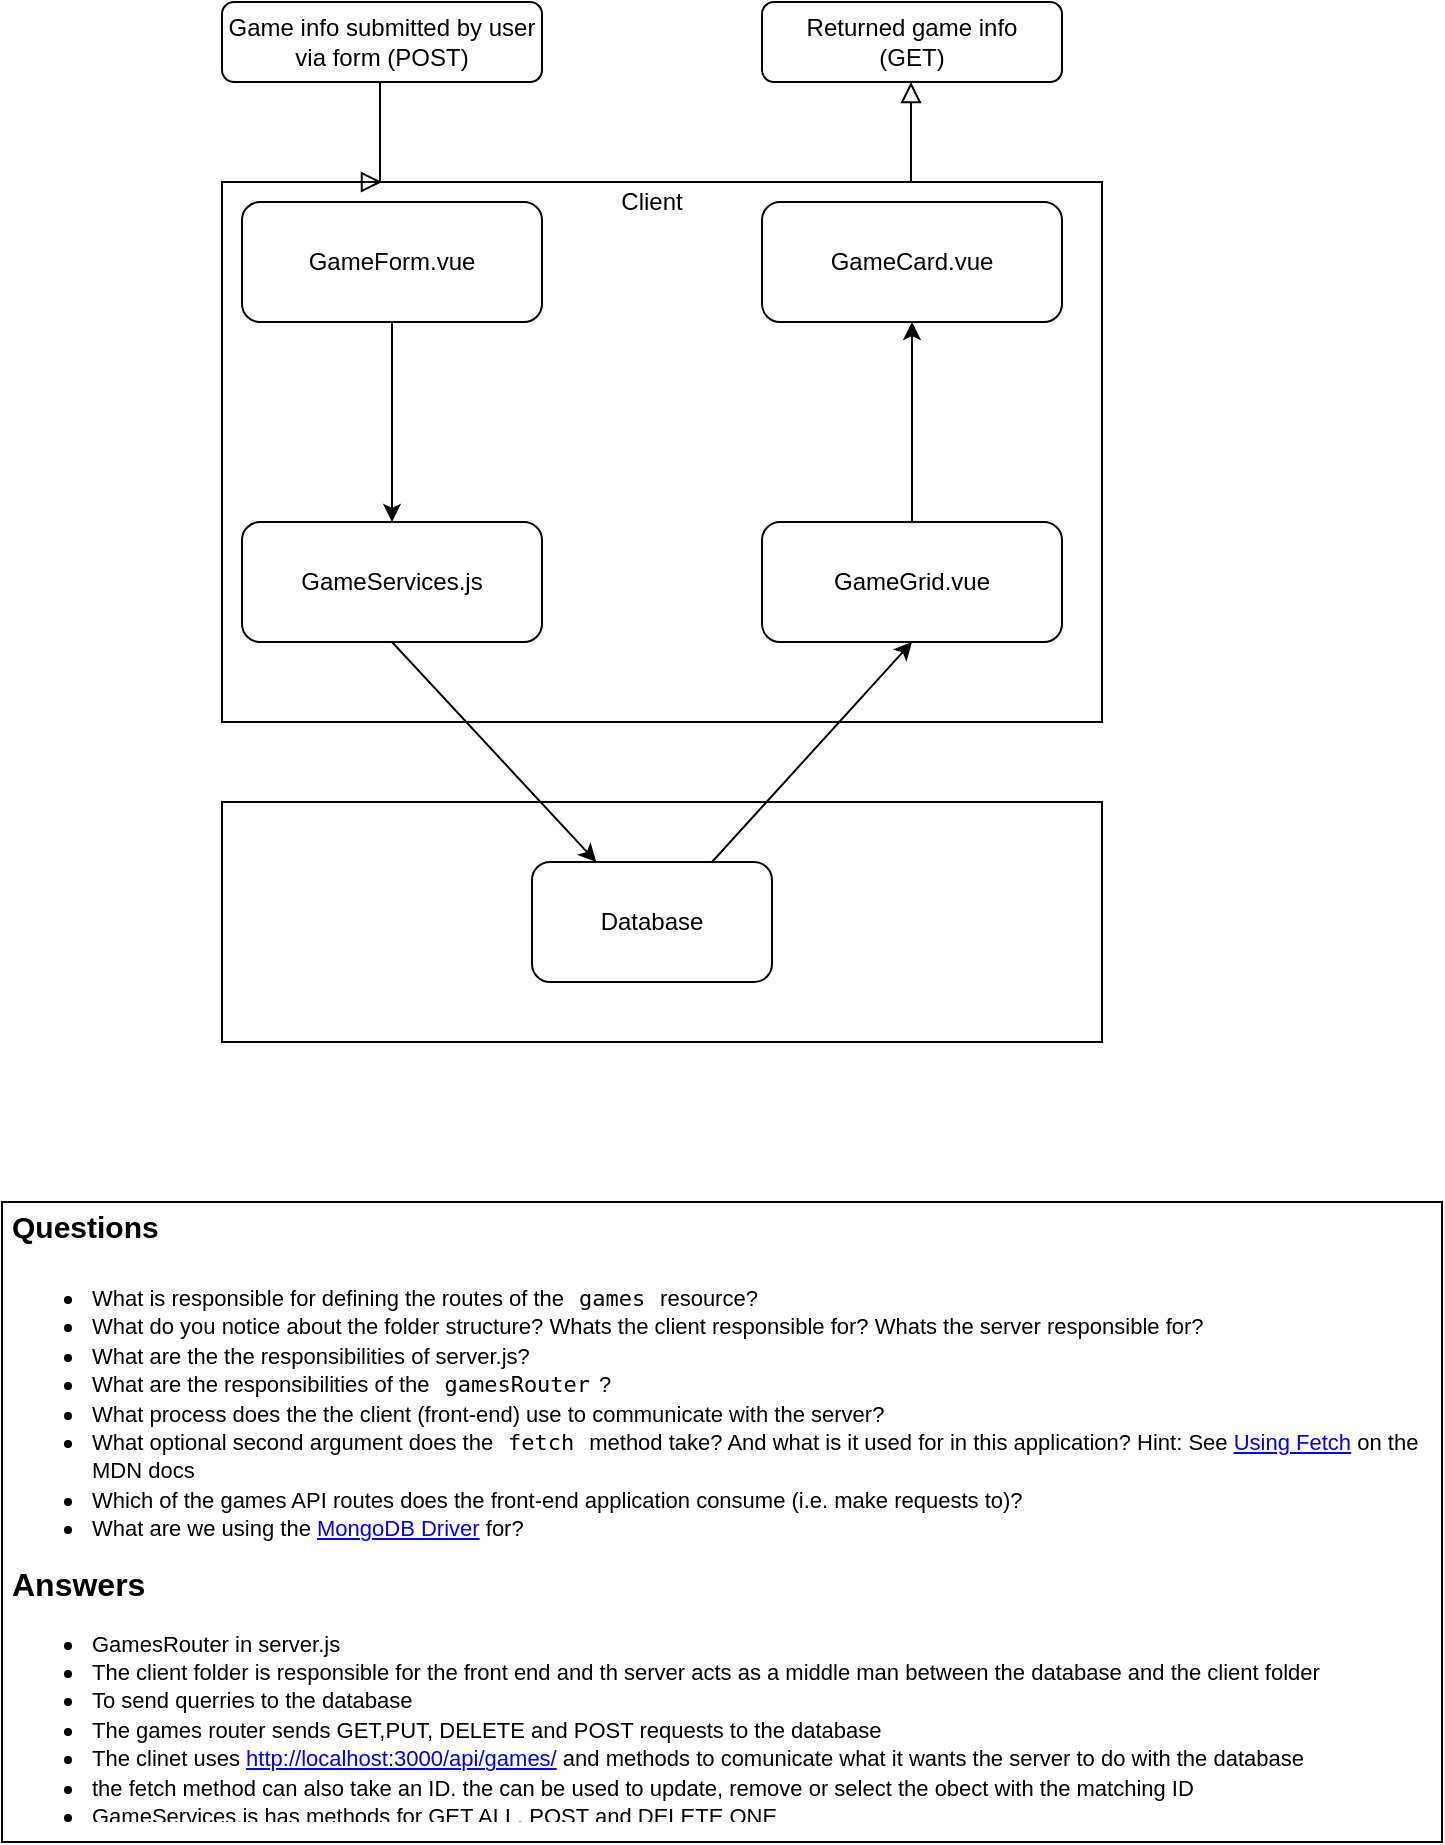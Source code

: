 <mxfile version="14.4.9" type="device"><diagram id="C5RBs43oDa-KdzZeNtuy" name="Page-1"><mxGraphModel dx="931" dy="512" grid="1" gridSize="10" guides="1" tooltips="1" connect="1" arrows="1" fold="1" page="1" pageScale="1" pageWidth="827" pageHeight="1169" math="0" shadow="0"><root><mxCell id="WIyWlLk6GJQsqaUBKTNV-0"/><mxCell id="WIyWlLk6GJQsqaUBKTNV-1" parent="WIyWlLk6GJQsqaUBKTNV-0"/><mxCell id="WIyWlLk6GJQsqaUBKTNV-3" value="Game info submitted by user via form (POST)" style="rounded=1;whiteSpace=wrap;html=1;fontSize=12;glass=0;strokeWidth=1;shadow=0;" parent="WIyWlLk6GJQsqaUBKTNV-1" vertex="1"><mxGeometry x="150" y="80" width="160" height="40" as="geometry"/></mxCell><mxCell id="8a4ZI6I97DHHrQgkjYRu-1" value="" style="rounded=1;whiteSpace=wrap;html=1;" vertex="1" parent="WIyWlLk6GJQsqaUBKTNV-1"><mxGeometry x="420" y="80" width="150" height="40" as="geometry"/></mxCell><mxCell id="8a4ZI6I97DHHrQgkjYRu-3" value="Returned game info (GET)" style="text;html=1;strokeColor=none;fillColor=none;align=center;verticalAlign=middle;whiteSpace=wrap;rounded=0;" vertex="1" parent="WIyWlLk6GJQsqaUBKTNV-1"><mxGeometry x="440" y="90" width="110" height="20" as="geometry"/></mxCell><mxCell id="8a4ZI6I97DHHrQgkjYRu-5" value="" style="rounded=0;whiteSpace=wrap;html=1;" vertex="1" parent="WIyWlLk6GJQsqaUBKTNV-1"><mxGeometry x="150" y="170" width="440" height="270" as="geometry"/></mxCell><mxCell id="8a4ZI6I97DHHrQgkjYRu-8" value="" style="rounded=0;html=1;jettySize=auto;orthogonalLoop=1;fontSize=11;endArrow=block;endFill=0;endSize=8;strokeWidth=1;shadow=0;labelBackgroundColor=none;edgeStyle=orthogonalEdgeStyle;" edge="1" parent="WIyWlLk6GJQsqaUBKTNV-1"><mxGeometry relative="1" as="geometry"><mxPoint x="494.5" y="170" as="sourcePoint"/><mxPoint x="494.5" y="120" as="targetPoint"/><Array as="points"><mxPoint x="494.5" y="140"/><mxPoint x="494.5" y="140"/></Array></mxGeometry></mxCell><mxCell id="8a4ZI6I97DHHrQgkjYRu-9" value="Client" style="text;html=1;strokeColor=none;fillColor=none;align=center;verticalAlign=middle;whiteSpace=wrap;rounded=0;" vertex="1" parent="WIyWlLk6GJQsqaUBKTNV-1"><mxGeometry x="300" y="160" width="130" height="40" as="geometry"/></mxCell><mxCell id="8a4ZI6I97DHHrQgkjYRu-12" value="GameCard.vue" style="rounded=1;whiteSpace=wrap;html=1;" vertex="1" parent="WIyWlLk6GJQsqaUBKTNV-1"><mxGeometry x="420" y="180" width="150" height="60" as="geometry"/></mxCell><mxCell id="8a4ZI6I97DHHrQgkjYRu-13" value="GameForm.vue" style="rounded=1;whiteSpace=wrap;html=1;" vertex="1" parent="WIyWlLk6GJQsqaUBKTNV-1"><mxGeometry x="160" y="180" width="150" height="60" as="geometry"/></mxCell><mxCell id="8a4ZI6I97DHHrQgkjYRu-14" value="" style="rounded=0;html=1;jettySize=auto;orthogonalLoop=1;fontSize=11;endArrow=block;endFill=0;endSize=8;strokeWidth=1;shadow=0;labelBackgroundColor=none;edgeStyle=orthogonalEdgeStyle;exitX=0.5;exitY=1;exitDx=0;exitDy=0;" edge="1" parent="WIyWlLk6GJQsqaUBKTNV-1" source="WIyWlLk6GJQsqaUBKTNV-3"><mxGeometry relative="1" as="geometry"><mxPoint x="230" y="130" as="sourcePoint"/><mxPoint x="230" y="170" as="targetPoint"/><Array as="points"><mxPoint x="229" y="120"/></Array></mxGeometry></mxCell><mxCell id="8a4ZI6I97DHHrQgkjYRu-15" value="GameServices.js" style="rounded=1;whiteSpace=wrap;html=1;" vertex="1" parent="WIyWlLk6GJQsqaUBKTNV-1"><mxGeometry x="160" y="340" width="150" height="60" as="geometry"/></mxCell><mxCell id="8a4ZI6I97DHHrQgkjYRu-16" value="GameGrid.vue" style="rounded=1;whiteSpace=wrap;html=1;" vertex="1" parent="WIyWlLk6GJQsqaUBKTNV-1"><mxGeometry x="420" y="340" width="150" height="60" as="geometry"/></mxCell><mxCell id="8a4ZI6I97DHHrQgkjYRu-17" value="" style="rounded=0;whiteSpace=wrap;html=1;" vertex="1" parent="WIyWlLk6GJQsqaUBKTNV-1"><mxGeometry x="150" y="480" width="440" height="120" as="geometry"/></mxCell><mxCell id="8a4ZI6I97DHHrQgkjYRu-18" value="" style="rounded=1;whiteSpace=wrap;html=1;" vertex="1" parent="WIyWlLk6GJQsqaUBKTNV-1"><mxGeometry x="305" y="510" width="120" height="60" as="geometry"/></mxCell><mxCell id="8a4ZI6I97DHHrQgkjYRu-19" value="Database" style="text;html=1;strokeColor=none;fillColor=none;align=center;verticalAlign=middle;whiteSpace=wrap;rounded=0;" vertex="1" parent="WIyWlLk6GJQsqaUBKTNV-1"><mxGeometry x="330" y="530" width="70" height="20" as="geometry"/></mxCell><mxCell id="8a4ZI6I97DHHrQgkjYRu-20" value="" style="rounded=0;whiteSpace=wrap;html=1;" vertex="1" parent="WIyWlLk6GJQsqaUBKTNV-1"><mxGeometry x="40" y="680" width="720" height="320" as="geometry"/></mxCell><mxCell id="8a4ZI6I97DHHrQgkjYRu-21" value="&lt;h1&gt;&lt;font style=&quot;font-size: 15px&quot;&gt;Questions&lt;/font&gt;&lt;/h1&gt;&lt;p style=&quot;font-size: 11px&quot;&gt;&lt;/p&gt;&lt;ul&gt;&lt;li style=&quot;box-sizing: border-box&quot;&gt;&lt;font style=&quot;font-size: 11px&quot;&gt;What is responsible for defining the routes of the&amp;nbsp;&lt;code style=&quot;box-sizing: border-box ; padding: 0.2em 0.4em ; margin: 0px ; border-radius: 6px&quot;&gt;games&lt;/code&gt;&amp;nbsp;resource?&lt;/font&gt;&lt;/li&gt;&lt;li style=&quot;box-sizing: border-box&quot;&gt;&lt;font style=&quot;font-size: 11px&quot;&gt;What do you notice about the folder structure? Whats the client responsible for? Whats the server responsible for?&lt;/font&gt;&lt;/li&gt;&lt;li style=&quot;box-sizing: border-box&quot;&gt;&lt;font style=&quot;font-size: 11px&quot;&gt;What are the the responsibilities of server.js?&lt;/font&gt;&lt;/li&gt;&lt;li style=&quot;box-sizing: border-box&quot;&gt;&lt;font style=&quot;font-size: 11px&quot;&gt;What are the responsibilities of the&amp;nbsp;&lt;code style=&quot;box-sizing: border-box ; padding: 0.2em 0.4em ; margin: 0px ; border-radius: 6px&quot;&gt;gamesRouter&lt;/code&gt;?&lt;/font&gt;&lt;/li&gt;&lt;li style=&quot;box-sizing: border-box&quot;&gt;&lt;font style=&quot;font-size: 11px&quot;&gt;What process does the the client (front-end) use to communicate with the server?&lt;/font&gt;&lt;/li&gt;&lt;li style=&quot;box-sizing: border-box&quot;&gt;&lt;font style=&quot;font-size: 11px&quot;&gt;What optional second argument does the&amp;nbsp;&lt;code style=&quot;box-sizing: border-box ; padding: 0.2em 0.4em ; margin: 0px ; border-radius: 6px&quot;&gt;fetch&lt;/code&gt;&amp;nbsp;method take? And what is it used for in this application? Hint: See&amp;nbsp;&lt;a href=&quot;https://developer.mozilla.org/en-US/docs/Web/API/Fetch_API/Using_Fetch&quot; style=&quot;box-sizing: border-box&quot;&gt;Using Fetch&lt;/a&gt;&amp;nbsp;on the MDN docs&lt;/font&gt;&lt;/li&gt;&lt;li style=&quot;box-sizing: border-box&quot;&gt;&lt;font style=&quot;font-size: 11px&quot;&gt;Which of the games API routes does the front-end application consume (i.e. make requests to)?&lt;/font&gt;&lt;/li&gt;&lt;li style=&quot;box-sizing: border-box&quot;&gt;&lt;font style=&quot;font-size: 11px&quot;&gt;What are we using the&amp;nbsp;&lt;a href=&quot;http://mongodb.github.io/node-mongodb-native/&quot; style=&quot;box-sizing: border-box&quot;&gt;MongoDB Driver&lt;/a&gt;&amp;nbsp;for?&lt;/font&gt;&lt;/li&gt;&lt;/ul&gt;&lt;p&gt;&lt;/p&gt;&lt;h1 style=&quot;font-size: 16px&quot;&gt;Answers&lt;/h1&gt;&lt;div&gt;&lt;/div&gt;&lt;p style=&quot;font-size: 11px&quot;&gt;&lt;/p&gt;&lt;ul&gt;&lt;li&gt;&lt;font style=&quot;font-size: 11px&quot;&gt;GamesRouter in server.js&lt;/font&gt;&lt;/li&gt;&lt;li&gt;&lt;font style=&quot;font-size: 11px&quot;&gt;The client folder is responsible for the front end and th server acts as a middle man between the database and the client folder&lt;/font&gt;&lt;/li&gt;&lt;li&gt;&lt;font style=&quot;font-size: 11px&quot;&gt;To send querries to the database&lt;/font&gt;&lt;/li&gt;&lt;li&gt;&lt;font style=&quot;font-size: 11px&quot;&gt;The games router sends GET,PUT, DELETE and POST requests to the database&lt;/font&gt;&lt;/li&gt;&lt;li&gt;&lt;font style=&quot;font-size: 11px&quot;&gt;The clinet uses&amp;nbsp;&lt;a href=&quot;http://localhost:3000/api/games/&quot; style=&quot;box-sizing: border-box&quot;&gt;http://localhost:3000/api/games/&lt;/a&gt;&amp;nbsp;and methods to comunicate what it wants the server to do with the database&lt;/font&gt;&lt;/li&gt;&lt;li&gt;&lt;font style=&quot;font-size: 11px&quot;&gt;the fetch method can also take an ID. the can be used to update, remove or select the obect with the matching ID&lt;/font&gt;&lt;/li&gt;&lt;li&gt;&lt;font style=&quot;font-size: 11px&quot;&gt;GameServices.js has methods for GET ALL, POST and DELETE ONE&lt;/font&gt;&lt;/li&gt;&lt;li&gt;&lt;font style=&quot;font-size: 11px&quot;&gt;MongoDB Driver allows us to to use mongodb with node.js&lt;/font&gt;&lt;/li&gt;&lt;/ul&gt;&lt;p&gt;&lt;/p&gt;" style="text;html=1;strokeColor=none;fillColor=none;spacing=5;spacingTop=-20;whiteSpace=wrap;overflow=hidden;rounded=0;" vertex="1" parent="WIyWlLk6GJQsqaUBKTNV-1"><mxGeometry x="40" y="670" width="720" height="320" as="geometry"/></mxCell><mxCell id="8a4ZI6I97DHHrQgkjYRu-25" value="" style="endArrow=classic;html=1;exitX=0.5;exitY=1;exitDx=0;exitDy=0;entryX=0.5;entryY=0;entryDx=0;entryDy=0;" edge="1" parent="WIyWlLk6GJQsqaUBKTNV-1" source="8a4ZI6I97DHHrQgkjYRu-13" target="8a4ZI6I97DHHrQgkjYRu-15"><mxGeometry width="50" height="50" relative="1" as="geometry"><mxPoint x="390" y="400" as="sourcePoint"/><mxPoint x="440" y="350" as="targetPoint"/></mxGeometry></mxCell><mxCell id="8a4ZI6I97DHHrQgkjYRu-26" value="" style="endArrow=classic;html=1;exitX=0.5;exitY=0;exitDx=0;exitDy=0;entryX=0.5;entryY=1;entryDx=0;entryDy=0;" edge="1" parent="WIyWlLk6GJQsqaUBKTNV-1" source="8a4ZI6I97DHHrQgkjYRu-16" target="8a4ZI6I97DHHrQgkjYRu-12"><mxGeometry width="50" height="50" relative="1" as="geometry"><mxPoint x="750" y="330" as="sourcePoint"/><mxPoint x="750" y="430" as="targetPoint"/></mxGeometry></mxCell><mxCell id="8a4ZI6I97DHHrQgkjYRu-27" value="" style="endArrow=classic;html=1;exitX=0.5;exitY=1;exitDx=0;exitDy=0;" edge="1" parent="WIyWlLk6GJQsqaUBKTNV-1" source="8a4ZI6I97DHHrQgkjYRu-15" target="8a4ZI6I97DHHrQgkjYRu-18"><mxGeometry width="50" height="50" relative="1" as="geometry"><mxPoint x="390" y="470" as="sourcePoint"/><mxPoint x="440" y="420" as="targetPoint"/></mxGeometry></mxCell><mxCell id="8a4ZI6I97DHHrQgkjYRu-28" value="" style="endArrow=classic;html=1;entryX=0.5;entryY=1;entryDx=0;entryDy=0;exitX=0.75;exitY=0;exitDx=0;exitDy=0;" edge="1" parent="WIyWlLk6GJQsqaUBKTNV-1" source="8a4ZI6I97DHHrQgkjYRu-18" target="8a4ZI6I97DHHrQgkjYRu-16"><mxGeometry width="50" height="50" relative="1" as="geometry"><mxPoint x="390" y="470" as="sourcePoint"/><mxPoint x="440" y="420" as="targetPoint"/></mxGeometry></mxCell></root></mxGraphModel></diagram></mxfile>
